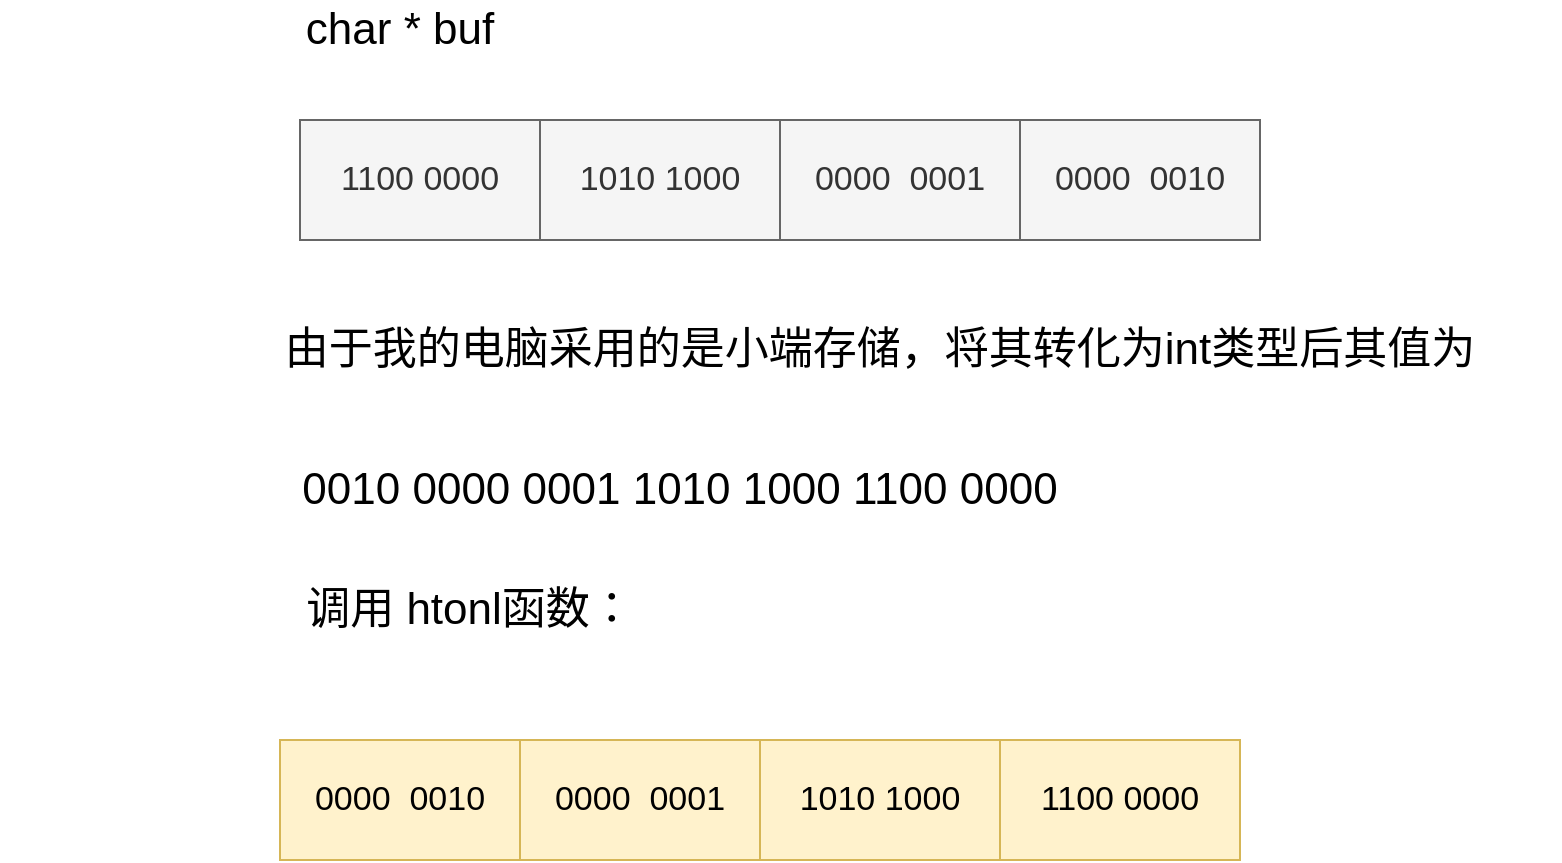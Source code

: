 <mxfile version="20.3.0" type="device" pages="5"><diagram id="teZ04bKN4D9VlI8UIfRe" name="第 1 页"><mxGraphModel dx="2692" dy="641" grid="1" gridSize="10" guides="1" tooltips="1" connect="1" arrows="1" fold="1" page="1" pageScale="1" pageWidth="1654" pageHeight="2336" math="0" shadow="0"><root><mxCell id="0"/><mxCell id="1" parent="0"/><mxCell id="npCF2Qm6-DMERNVDEIg3-1" value="1100 0000" style="rounded=0;whiteSpace=wrap;html=1;fontSize=17;fillColor=#f5f5f5;strokeColor=#666666;fontColor=#333333;" parent="1" vertex="1"><mxGeometry x="110" y="150" width="120" height="60" as="geometry"/></mxCell><mxCell id="npCF2Qm6-DMERNVDEIg3-2" value="1010 1000" style="rounded=0;whiteSpace=wrap;html=1;fontSize=17;fillColor=#f5f5f5;strokeColor=#666666;fontColor=#333333;" parent="1" vertex="1"><mxGeometry x="230" y="150" width="120" height="60" as="geometry"/></mxCell><mxCell id="npCF2Qm6-DMERNVDEIg3-3" value="0000&amp;nbsp; 0001" style="rounded=0;whiteSpace=wrap;html=1;fontSize=17;fillColor=#f5f5f5;strokeColor=#666666;fontColor=#333333;" parent="1" vertex="1"><mxGeometry x="350" y="150" width="120" height="60" as="geometry"/></mxCell><mxCell id="npCF2Qm6-DMERNVDEIg3-4" value="0000&amp;nbsp; 0010" style="rounded=0;whiteSpace=wrap;html=1;fontSize=17;fillColor=#f5f5f5;strokeColor=#666666;fontColor=#333333;" parent="1" vertex="1"><mxGeometry x="470" y="150" width="120" height="60" as="geometry"/></mxCell><mxCell id="npCF2Qm6-DMERNVDEIg3-5" value="&lt;font style=&quot;font-size: 22px;&quot;&gt;char * buf&lt;/font&gt;" style="text;html=1;strokeColor=none;fillColor=none;align=center;verticalAlign=middle;whiteSpace=wrap;rounded=0;fontSize=17;" parent="1" vertex="1"><mxGeometry x="100" y="90" width="120" height="30" as="geometry"/></mxCell><mxCell id="npCF2Qm6-DMERNVDEIg3-6" value="由于我的电脑采用的是小端存储，将其转化为int类型后其值为" style="text;html=1;strokeColor=none;fillColor=none;align=center;verticalAlign=middle;whiteSpace=wrap;rounded=0;fontSize=22;" parent="1" vertex="1"><mxGeometry x="60" y="220" width="680" height="90" as="geometry"/></mxCell><mxCell id="npCF2Qm6-DMERNVDEIg3-8" value="0010 0000 0001 1010 1000 1100 0000" style="text;html=1;strokeColor=none;fillColor=none;align=center;verticalAlign=middle;whiteSpace=wrap;rounded=0;fontSize=22;" parent="1" vertex="1"><mxGeometry x="-40" y="320" width="680" height="30" as="geometry"/></mxCell><mxCell id="npCF2Qm6-DMERNVDEIg3-9" value="调用 htonl函数：&lt;br&gt;" style="text;html=1;strokeColor=none;fillColor=none;align=center;verticalAlign=middle;whiteSpace=wrap;rounded=0;fontSize=22;" parent="1" vertex="1"><mxGeometry x="50" y="380" width="290" height="30" as="geometry"/></mxCell><mxCell id="npCF2Qm6-DMERNVDEIg3-14" value="1100 0000" style="rounded=0;whiteSpace=wrap;html=1;fontSize=17;fillColor=#fff2cc;strokeColor=#d6b656;" parent="1" vertex="1"><mxGeometry x="460" y="460" width="120" height="60" as="geometry"/></mxCell><mxCell id="npCF2Qm6-DMERNVDEIg3-15" value="1010 1000" style="rounded=0;whiteSpace=wrap;html=1;fontSize=17;fillColor=#fff2cc;strokeColor=#d6b656;" parent="1" vertex="1"><mxGeometry x="340" y="460" width="120" height="60" as="geometry"/></mxCell><mxCell id="npCF2Qm6-DMERNVDEIg3-16" value="0000&amp;nbsp; 0001" style="rounded=0;whiteSpace=wrap;html=1;fontSize=17;fillColor=#fff2cc;strokeColor=#d6b656;" parent="1" vertex="1"><mxGeometry x="220" y="460" width="120" height="60" as="geometry"/></mxCell><mxCell id="npCF2Qm6-DMERNVDEIg3-17" value="0000&amp;nbsp; 0010" style="rounded=0;whiteSpace=wrap;html=1;fontSize=17;fillColor=#fff2cc;strokeColor=#d6b656;" parent="1" vertex="1"><mxGeometry x="100" y="460" width="120" height="60" as="geometry"/></mxCell></root></mxGraphModel></diagram><diagram id="7O8yYb9lo1jGYOrOEoE0" name="第 2 页"><mxGraphModel dx="2692" dy="641" grid="1" gridSize="10" guides="1" tooltips="1" connect="1" arrows="1" fold="1" page="1" pageScale="1" pageWidth="1654" pageHeight="2336" math="0" shadow="0"><root><mxCell id="0"/><mxCell id="1" parent="0"/><mxCell id="6-n15UOXJULr8ycjE3k_-14" style="edgeStyle=orthogonalEdgeStyle;rounded=0;orthogonalLoop=1;jettySize=auto;html=1;entryX=0;entryY=0.44;entryDx=0;entryDy=0;entryPerimeter=0;fontSize=19;" parent="1" source="6-n15UOXJULr8ycjE3k_-1" target="6-n15UOXJULr8ycjE3k_-2" edge="1"><mxGeometry relative="1" as="geometry"/></mxCell><mxCell id="6-n15UOXJULr8ycjE3k_-2" value="内核" style="rounded=0;whiteSpace=wrap;html=1;fontSize=19;fillColor=#f8cecc;strokeColor=#b85450;" parent="1" vertex="1"><mxGeometry x="340" y="485" width="130" height="250" as="geometry"/></mxCell><mxCell id="6-n15UOXJULr8ycjE3k_-3" value="&lt;b&gt;&lt;font style=&quot;font-size: 24px;&quot;&gt;select&lt;/font&gt;&lt;/b&gt;" style="text;html=1;strokeColor=none;fillColor=none;align=center;verticalAlign=middle;whiteSpace=wrap;rounded=0;fontSize=19;" parent="1" vertex="1"><mxGeometry x="360" y="430" width="70" height="30" as="geometry"/></mxCell><mxCell id="6-n15UOXJULr8ycjE3k_-30" value="" style="shape=table;html=1;whiteSpace=wrap;startSize=0;container=1;collapsible=0;childLayout=tableLayout;fontSize=19;" parent="1" vertex="1"><mxGeometry x="640" y="250" width="540" height="40" as="geometry"/></mxCell><mxCell id="6-n15UOXJULr8ycjE3k_-31" value="" style="shape=tableRow;horizontal=0;startSize=0;swimlaneHead=0;swimlaneBody=0;top=0;left=0;bottom=0;right=0;collapsible=0;dropTarget=0;fillColor=none;points=[[0,0.5],[1,0.5]];portConstraint=eastwest;fontSize=19;" parent="6-n15UOXJULr8ycjE3k_-30" vertex="1"><mxGeometry width="540" height="40" as="geometry"/></mxCell><mxCell id="6-n15UOXJULr8ycjE3k_-32" value="0" style="shape=partialRectangle;html=1;whiteSpace=wrap;connectable=0;fillColor=none;top=0;left=0;bottom=0;right=0;overflow=hidden;fontSize=19;" parent="6-n15UOXJULr8ycjE3k_-31" vertex="1"><mxGeometry width="30" height="40" as="geometry"><mxRectangle width="30" height="40" as="alternateBounds"/></mxGeometry></mxCell><mxCell id="6-n15UOXJULr8ycjE3k_-33" value="0" style="shape=partialRectangle;html=1;whiteSpace=wrap;connectable=0;fillColor=none;top=0;left=0;bottom=0;right=0;overflow=hidden;fontSize=19;" parent="6-n15UOXJULr8ycjE3k_-31" vertex="1"><mxGeometry x="30" width="30" height="40" as="geometry"><mxRectangle width="30" height="40" as="alternateBounds"/></mxGeometry></mxCell><mxCell id="6-n15UOXJULr8ycjE3k_-34" value="0" style="shape=partialRectangle;html=1;whiteSpace=wrap;connectable=0;fillColor=none;top=0;left=0;bottom=0;right=0;overflow=hidden;fontSize=19;" parent="6-n15UOXJULr8ycjE3k_-31" vertex="1"><mxGeometry x="60" width="30" height="40" as="geometry"><mxRectangle width="30" height="40" as="alternateBounds"/></mxGeometry></mxCell><mxCell id="6-n15UOXJULr8ycjE3k_-47" value="0" style="shape=partialRectangle;html=1;whiteSpace=wrap;connectable=0;fillColor=none;top=0;left=0;bottom=0;right=0;overflow=hidden;fontSize=19;" parent="6-n15UOXJULr8ycjE3k_-31" vertex="1"><mxGeometry x="90" width="30" height="40" as="geometry"><mxRectangle width="30" height="40" as="alternateBounds"/></mxGeometry></mxCell><mxCell id="6-n15UOXJULr8ycjE3k_-48" value="1" style="shape=partialRectangle;html=1;whiteSpace=wrap;connectable=0;fillColor=#dae8fc;top=0;left=0;bottom=0;right=0;overflow=hidden;fontSize=19;strokeColor=#6c8ebf;" parent="6-n15UOXJULr8ycjE3k_-31" vertex="1"><mxGeometry x="120" width="30" height="40" as="geometry"><mxRectangle width="30" height="40" as="alternateBounds"/></mxGeometry></mxCell><mxCell id="6-n15UOXJULr8ycjE3k_-49" value="1" style="shape=partialRectangle;html=1;whiteSpace=wrap;connectable=0;fillColor=#dae8fc;top=0;left=0;bottom=0;right=0;overflow=hidden;fontSize=19;strokeColor=#6c8ebf;" parent="6-n15UOXJULr8ycjE3k_-31" vertex="1"><mxGeometry x="150" width="30" height="40" as="geometry"><mxRectangle width="30" height="40" as="alternateBounds"/></mxGeometry></mxCell><mxCell id="6-n15UOXJULr8ycjE3k_-50" value="1" style="shape=partialRectangle;html=1;whiteSpace=wrap;connectable=0;fillColor=#dae8fc;top=0;left=0;bottom=0;right=0;overflow=hidden;fontSize=19;strokeColor=#6c8ebf;" parent="6-n15UOXJULr8ycjE3k_-31" vertex="1"><mxGeometry x="180" width="30" height="40" as="geometry"><mxRectangle width="30" height="40" as="alternateBounds"/></mxGeometry></mxCell><mxCell id="6-n15UOXJULr8ycjE3k_-51" value="1" style="shape=partialRectangle;html=1;whiteSpace=wrap;connectable=0;fillColor=#dae8fc;top=0;left=0;bottom=0;right=0;overflow=hidden;fontSize=19;strokeColor=#6c8ebf;" parent="6-n15UOXJULr8ycjE3k_-31" vertex="1"><mxGeometry x="210" width="30" height="40" as="geometry"><mxRectangle width="30" height="40" as="alternateBounds"/></mxGeometry></mxCell><mxCell id="6-n15UOXJULr8ycjE3k_-52" value="0" style="shape=partialRectangle;html=1;whiteSpace=wrap;connectable=0;fillColor=none;top=0;left=0;bottom=0;right=0;overflow=hidden;fontSize=19;" parent="6-n15UOXJULr8ycjE3k_-31" vertex="1"><mxGeometry x="240" width="30" height="40" as="geometry"><mxRectangle width="30" height="40" as="alternateBounds"/></mxGeometry></mxCell><mxCell id="6-n15UOXJULr8ycjE3k_-53" value="0" style="shape=partialRectangle;html=1;whiteSpace=wrap;connectable=0;fillColor=none;top=0;left=0;bottom=0;right=0;overflow=hidden;fontSize=19;" parent="6-n15UOXJULr8ycjE3k_-31" vertex="1"><mxGeometry x="270" width="30" height="40" as="geometry"><mxRectangle width="30" height="40" as="alternateBounds"/></mxGeometry></mxCell><mxCell id="6-n15UOXJULr8ycjE3k_-54" value="0" style="shape=partialRectangle;html=1;whiteSpace=wrap;connectable=0;fillColor=none;top=0;left=0;bottom=0;right=0;overflow=hidden;fontSize=19;" parent="6-n15UOXJULr8ycjE3k_-31" vertex="1"><mxGeometry x="300" width="30" height="40" as="geometry"><mxRectangle width="30" height="40" as="alternateBounds"/></mxGeometry></mxCell><mxCell id="6-n15UOXJULr8ycjE3k_-55" value="..." style="shape=partialRectangle;html=1;whiteSpace=wrap;connectable=0;fillColor=none;top=0;left=0;bottom=0;right=0;overflow=hidden;fontSize=19;" parent="6-n15UOXJULr8ycjE3k_-31" vertex="1"><mxGeometry x="330" width="30" height="40" as="geometry"><mxRectangle width="30" height="40" as="alternateBounds"/></mxGeometry></mxCell><mxCell id="6-n15UOXJULr8ycjE3k_-56" value="0" style="shape=partialRectangle;html=1;whiteSpace=wrap;connectable=0;fillColor=none;top=0;left=0;bottom=0;right=0;overflow=hidden;fontSize=19;" parent="6-n15UOXJULr8ycjE3k_-31" vertex="1"><mxGeometry x="360" width="30" height="40" as="geometry"><mxRectangle width="30" height="40" as="alternateBounds"/></mxGeometry></mxCell><mxCell id="6-n15UOXJULr8ycjE3k_-57" value="0" style="shape=partialRectangle;html=1;whiteSpace=wrap;connectable=0;fillColor=none;top=0;left=0;bottom=0;right=0;overflow=hidden;fontSize=19;" parent="6-n15UOXJULr8ycjE3k_-31" vertex="1"><mxGeometry x="390" width="30" height="40" as="geometry"><mxRectangle width="30" height="40" as="alternateBounds"/></mxGeometry></mxCell><mxCell id="6-n15UOXJULr8ycjE3k_-58" value="0" style="shape=partialRectangle;html=1;whiteSpace=wrap;connectable=0;fillColor=none;top=0;left=0;bottom=0;right=0;overflow=hidden;fontSize=19;" parent="6-n15UOXJULr8ycjE3k_-31" vertex="1"><mxGeometry x="420" width="30" height="40" as="geometry"><mxRectangle width="30" height="40" as="alternateBounds"/></mxGeometry></mxCell><mxCell id="6-n15UOXJULr8ycjE3k_-59" value="0" style="shape=partialRectangle;html=1;whiteSpace=wrap;connectable=0;fillColor=none;top=0;left=0;bottom=0;right=0;overflow=hidden;fontSize=19;" parent="6-n15UOXJULr8ycjE3k_-31" vertex="1"><mxGeometry x="450" width="30" height="40" as="geometry"><mxRectangle width="30" height="40" as="alternateBounds"/></mxGeometry></mxCell><mxCell id="6-n15UOXJULr8ycjE3k_-60" value="0" style="shape=partialRectangle;html=1;whiteSpace=wrap;connectable=0;fillColor=none;top=0;left=0;bottom=0;right=0;overflow=hidden;fontSize=19;" parent="6-n15UOXJULr8ycjE3k_-31" vertex="1"><mxGeometry x="480" width="30" height="40" as="geometry"><mxRectangle width="30" height="40" as="alternateBounds"/></mxGeometry></mxCell><mxCell id="6-n15UOXJULr8ycjE3k_-61" value="0" style="shape=partialRectangle;html=1;whiteSpace=wrap;connectable=0;fillColor=none;top=0;left=0;bottom=0;right=0;overflow=hidden;fontSize=19;" parent="6-n15UOXJULr8ycjE3k_-31" vertex="1"><mxGeometry x="510" width="30" height="40" as="geometry"><mxRectangle width="30" height="40" as="alternateBounds"/></mxGeometry></mxCell><mxCell id="6-n15UOXJULr8ycjE3k_-63" value="" style="group" parent="1" vertex="1" connectable="0"><mxGeometry x="500" y="400" width="150" height="420" as="geometry"/></mxCell><mxCell id="6-n15UOXJULr8ycjE3k_-11" value="6" style="text;html=1;strokeColor=none;fillColor=none;align=center;verticalAlign=middle;whiteSpace=wrap;rounded=0;fontSize=19;" parent="6-n15UOXJULr8ycjE3k_-63" vertex="1"><mxGeometry x="54.13" y="215" width="60" height="30" as="geometry"/></mxCell><mxCell id="6-n15UOXJULr8ycjE3k_-65" value="" style="group" parent="6-n15UOXJULr8ycjE3k_-63" vertex="1" connectable="0"><mxGeometry width="150" height="420" as="geometry"/></mxCell><mxCell id="6-n15UOXJULr8ycjE3k_-4" value="" style="rounded=0;whiteSpace=wrap;html=1;fontSize=19;fillColor=#f5f5f5;fontColor=#333333;strokeColor=#666666;" parent="6-n15UOXJULr8ycjE3k_-65" vertex="1"><mxGeometry width="150" height="420" as="geometry"/></mxCell><mxCell id="6-n15UOXJULr8ycjE3k_-64" value="" style="group" parent="6-n15UOXJULr8ycjE3k_-65" vertex="1" connectable="0"><mxGeometry x="35.87" y="20" width="94.13" height="373.75" as="geometry"/></mxCell><mxCell id="6-n15UOXJULr8ycjE3k_-5" value="lfd" style="rounded=0;whiteSpace=wrap;html=1;fontSize=19;" parent="6-n15UOXJULr8ycjE3k_-64" vertex="1"><mxGeometry y="23.75" width="78.261" height="52.5" as="geometry"/></mxCell><mxCell id="6-n15UOXJULr8ycjE3k_-6" value="cfd1" style="rounded=0;whiteSpace=wrap;html=1;fontSize=19;" parent="6-n15UOXJULr8ycjE3k_-64" vertex="1"><mxGeometry y="128.75" width="78.261" height="52.5" as="geometry"/></mxCell><mxCell id="6-n15UOXJULr8ycjE3k_-7" value="cfd2" style="rounded=0;whiteSpace=wrap;html=1;fontSize=19;fillColor=#d5e8d4;strokeColor=#82b366;" parent="6-n15UOXJULr8ycjE3k_-64" vertex="1"><mxGeometry y="225" width="78.261" height="52.5" as="geometry"/></mxCell><mxCell id="6-n15UOXJULr8ycjE3k_-8" value="cfd3" style="rounded=0;whiteSpace=wrap;html=1;fontSize=19;fillColor=#d5e8d4;strokeColor=#82b366;" parent="6-n15UOXJULr8ycjE3k_-64" vertex="1"><mxGeometry y="321.25" width="78.261" height="52.5" as="geometry"/></mxCell><mxCell id="6-n15UOXJULr8ycjE3k_-9" value="4" style="text;html=1;strokeColor=none;fillColor=none;align=center;verticalAlign=middle;whiteSpace=wrap;rounded=0;fontSize=19;" parent="6-n15UOXJULr8ycjE3k_-64" vertex="1"><mxGeometry x="34.13" width="60" height="30" as="geometry"/></mxCell><mxCell id="6-n15UOXJULr8ycjE3k_-10" value="5" style="text;html=1;strokeColor=none;fillColor=none;align=center;verticalAlign=middle;whiteSpace=wrap;rounded=0;fontSize=19;" parent="6-n15UOXJULr8ycjE3k_-64" vertex="1"><mxGeometry x="24.13" y="98.75" width="60" height="30" as="geometry"/></mxCell><mxCell id="6-n15UOXJULr8ycjE3k_-13" value="7" style="text;html=1;strokeColor=none;fillColor=none;align=center;verticalAlign=middle;whiteSpace=wrap;rounded=0;fontSize=19;" parent="6-n15UOXJULr8ycjE3k_-64" vertex="1"><mxGeometry x="24.13" y="291.25" width="60" height="30" as="geometry"/></mxCell><mxCell id="6-n15UOXJULr8ycjE3k_-92" value="6" style="text;html=1;strokeColor=none;fillColor=none;align=center;verticalAlign=middle;whiteSpace=wrap;rounded=0;fontSize=24;" parent="6-n15UOXJULr8ycjE3k_-64" vertex="1"><mxGeometry x="18.26" y="195" width="60" height="30" as="geometry"/></mxCell><mxCell id="6-n15UOXJULr8ycjE3k_-93" style="edgeStyle=orthogonalEdgeStyle;rounded=0;orthogonalLoop=1;jettySize=auto;html=1;exitX=0.5;exitY=1;exitDx=0;exitDy=0;entryX=0.75;entryY=1;entryDx=0;entryDy=0;fontSize=24;" parent="6-n15UOXJULr8ycjE3k_-64" source="6-n15UOXJULr8ycjE3k_-92" target="6-n15UOXJULr8ycjE3k_-92" edge="1"><mxGeometry relative="1" as="geometry"/></mxCell><mxCell id="6-n15UOXJULr8ycjE3k_-67" value="old set" style="text;strokeColor=none;fillColor=none;html=1;fontSize=24;fontStyle=1;verticalAlign=middle;align=center;" parent="1" vertex="1"><mxGeometry x="820" y="180" width="100" height="40" as="geometry"/></mxCell><mxCell id="6-n15UOXJULr8ycjE3k_-69" value="" style="shape=table;html=1;whiteSpace=wrap;startSize=0;container=1;collapsible=0;childLayout=tableLayout;fontSize=19;" parent="1" vertex="1"><mxGeometry x="-55" y="230" width="540" height="40" as="geometry"/></mxCell><mxCell id="6-n15UOXJULr8ycjE3k_-70" value="" style="shape=tableRow;horizontal=0;startSize=0;swimlaneHead=0;swimlaneBody=0;top=0;left=0;bottom=0;right=0;collapsible=0;dropTarget=0;fillColor=none;points=[[0,0.5],[1,0.5]];portConstraint=eastwest;fontSize=19;" parent="6-n15UOXJULr8ycjE3k_-69" vertex="1"><mxGeometry width="540" height="40" as="geometry"/></mxCell><mxCell id="6-n15UOXJULr8ycjE3k_-71" value="0" style="shape=partialRectangle;html=1;whiteSpace=wrap;connectable=0;fillColor=none;top=0;left=0;bottom=0;right=0;overflow=hidden;fontSize=19;" parent="6-n15UOXJULr8ycjE3k_-70" vertex="1"><mxGeometry width="30" height="40" as="geometry"><mxRectangle width="30" height="40" as="alternateBounds"/></mxGeometry></mxCell><mxCell id="6-n15UOXJULr8ycjE3k_-72" value="0" style="shape=partialRectangle;html=1;whiteSpace=wrap;connectable=0;fillColor=none;top=0;left=0;bottom=0;right=0;overflow=hidden;fontSize=19;" parent="6-n15UOXJULr8ycjE3k_-70" vertex="1"><mxGeometry x="30" width="30" height="40" as="geometry"><mxRectangle width="30" height="40" as="alternateBounds"/></mxGeometry></mxCell><mxCell id="6-n15UOXJULr8ycjE3k_-73" value="0" style="shape=partialRectangle;html=1;whiteSpace=wrap;connectable=0;fillColor=none;top=0;left=0;bottom=0;right=0;overflow=hidden;fontSize=19;" parent="6-n15UOXJULr8ycjE3k_-70" vertex="1"><mxGeometry x="60" width="30" height="40" as="geometry"><mxRectangle width="30" height="40" as="alternateBounds"/></mxGeometry></mxCell><mxCell id="6-n15UOXJULr8ycjE3k_-74" value="0" style="shape=partialRectangle;html=1;whiteSpace=wrap;connectable=0;fillColor=none;top=0;left=0;bottom=0;right=0;overflow=hidden;fontSize=19;" parent="6-n15UOXJULr8ycjE3k_-70" vertex="1"><mxGeometry x="90" width="30" height="40" as="geometry"><mxRectangle width="30" height="40" as="alternateBounds"/></mxGeometry></mxCell><mxCell id="6-n15UOXJULr8ycjE3k_-75" value="1" style="shape=partialRectangle;html=1;whiteSpace=wrap;connectable=0;fillColor=#dae8fc;top=0;left=0;bottom=0;right=0;overflow=hidden;fontSize=19;strokeColor=#6c8ebf;" parent="6-n15UOXJULr8ycjE3k_-70" vertex="1"><mxGeometry x="120" width="30" height="40" as="geometry"><mxRectangle width="30" height="40" as="alternateBounds"/></mxGeometry></mxCell><mxCell id="6-n15UOXJULr8ycjE3k_-76" value="1" style="shape=partialRectangle;html=1;whiteSpace=wrap;connectable=0;fillColor=#dae8fc;top=0;left=0;bottom=0;right=0;overflow=hidden;fontSize=19;strokeColor=#6c8ebf;" parent="6-n15UOXJULr8ycjE3k_-70" vertex="1"><mxGeometry x="150" width="30" height="40" as="geometry"><mxRectangle width="30" height="40" as="alternateBounds"/></mxGeometry></mxCell><mxCell id="6-n15UOXJULr8ycjE3k_-77" value="1" style="shape=partialRectangle;html=1;whiteSpace=wrap;connectable=0;fillColor=#dae8fc;top=0;left=0;bottom=0;right=0;overflow=hidden;fontSize=19;strokeColor=#6c8ebf;" parent="6-n15UOXJULr8ycjE3k_-70" vertex="1"><mxGeometry x="180" width="30" height="40" as="geometry"><mxRectangle width="30" height="40" as="alternateBounds"/></mxGeometry></mxCell><mxCell id="6-n15UOXJULr8ycjE3k_-78" value="1" style="shape=partialRectangle;html=1;whiteSpace=wrap;connectable=0;fillColor=#dae8fc;top=0;left=0;bottom=0;right=0;overflow=hidden;fontSize=19;strokeColor=#6c8ebf;" parent="6-n15UOXJULr8ycjE3k_-70" vertex="1"><mxGeometry x="210" width="30" height="40" as="geometry"><mxRectangle width="30" height="40" as="alternateBounds"/></mxGeometry></mxCell><mxCell id="6-n15UOXJULr8ycjE3k_-79" value="0" style="shape=partialRectangle;html=1;whiteSpace=wrap;connectable=0;fillColor=none;top=0;left=0;bottom=0;right=0;overflow=hidden;fontSize=19;" parent="6-n15UOXJULr8ycjE3k_-70" vertex="1"><mxGeometry x="240" width="30" height="40" as="geometry"><mxRectangle width="30" height="40" as="alternateBounds"/></mxGeometry></mxCell><mxCell id="6-n15UOXJULr8ycjE3k_-80" value="0" style="shape=partialRectangle;html=1;whiteSpace=wrap;connectable=0;fillColor=none;top=0;left=0;bottom=0;right=0;overflow=hidden;fontSize=19;" parent="6-n15UOXJULr8ycjE3k_-70" vertex="1"><mxGeometry x="270" width="30" height="40" as="geometry"><mxRectangle width="30" height="40" as="alternateBounds"/></mxGeometry></mxCell><mxCell id="6-n15UOXJULr8ycjE3k_-81" value="0" style="shape=partialRectangle;html=1;whiteSpace=wrap;connectable=0;fillColor=none;top=0;left=0;bottom=0;right=0;overflow=hidden;fontSize=19;" parent="6-n15UOXJULr8ycjE3k_-70" vertex="1"><mxGeometry x="300" width="30" height="40" as="geometry"><mxRectangle width="30" height="40" as="alternateBounds"/></mxGeometry></mxCell><mxCell id="6-n15UOXJULr8ycjE3k_-82" value="..." style="shape=partialRectangle;html=1;whiteSpace=wrap;connectable=0;fillColor=none;top=0;left=0;bottom=0;right=0;overflow=hidden;fontSize=19;" parent="6-n15UOXJULr8ycjE3k_-70" vertex="1"><mxGeometry x="330" width="30" height="40" as="geometry"><mxRectangle width="30" height="40" as="alternateBounds"/></mxGeometry></mxCell><mxCell id="6-n15UOXJULr8ycjE3k_-83" value="0" style="shape=partialRectangle;html=1;whiteSpace=wrap;connectable=0;fillColor=none;top=0;left=0;bottom=0;right=0;overflow=hidden;fontSize=19;" parent="6-n15UOXJULr8ycjE3k_-70" vertex="1"><mxGeometry x="360" width="30" height="40" as="geometry"><mxRectangle width="30" height="40" as="alternateBounds"/></mxGeometry></mxCell><mxCell id="6-n15UOXJULr8ycjE3k_-84" value="0" style="shape=partialRectangle;html=1;whiteSpace=wrap;connectable=0;fillColor=none;top=0;left=0;bottom=0;right=0;overflow=hidden;fontSize=19;" parent="6-n15UOXJULr8ycjE3k_-70" vertex="1"><mxGeometry x="390" width="30" height="40" as="geometry"><mxRectangle width="30" height="40" as="alternateBounds"/></mxGeometry></mxCell><mxCell id="6-n15UOXJULr8ycjE3k_-85" value="0" style="shape=partialRectangle;html=1;whiteSpace=wrap;connectable=0;fillColor=none;top=0;left=0;bottom=0;right=0;overflow=hidden;fontSize=19;" parent="6-n15UOXJULr8ycjE3k_-70" vertex="1"><mxGeometry x="420" width="30" height="40" as="geometry"><mxRectangle width="30" height="40" as="alternateBounds"/></mxGeometry></mxCell><mxCell id="6-n15UOXJULr8ycjE3k_-86" value="0" style="shape=partialRectangle;html=1;whiteSpace=wrap;connectable=0;fillColor=none;top=0;left=0;bottom=0;right=0;overflow=hidden;fontSize=19;" parent="6-n15UOXJULr8ycjE3k_-70" vertex="1"><mxGeometry x="450" width="30" height="40" as="geometry"><mxRectangle width="30" height="40" as="alternateBounds"/></mxGeometry></mxCell><mxCell id="6-n15UOXJULr8ycjE3k_-87" value="0" style="shape=partialRectangle;html=1;whiteSpace=wrap;connectable=0;fillColor=none;top=0;left=0;bottom=0;right=0;overflow=hidden;fontSize=19;" parent="6-n15UOXJULr8ycjE3k_-70" vertex="1"><mxGeometry x="480" width="30" height="40" as="geometry"><mxRectangle width="30" height="40" as="alternateBounds"/></mxGeometry></mxCell><mxCell id="6-n15UOXJULr8ycjE3k_-88" value="0" style="shape=partialRectangle;html=1;whiteSpace=wrap;connectable=0;fillColor=none;top=0;left=0;bottom=0;right=0;overflow=hidden;fontSize=19;" parent="6-n15UOXJULr8ycjE3k_-70" vertex="1"><mxGeometry x="510" width="30" height="40" as="geometry"><mxRectangle width="30" height="40" as="alternateBounds"/></mxGeometry></mxCell><mxCell id="6-n15UOXJULr8ycjE3k_-89" value="应用层" style="text;strokeColor=none;fillColor=none;html=1;fontSize=24;fontStyle=1;verticalAlign=middle;align=center;" parent="1" vertex="1"><mxGeometry x="-40" y="180" width="100" height="40" as="geometry"/></mxCell><mxCell id="6-n15UOXJULr8ycjE3k_-94" value="" style="shape=table;html=1;whiteSpace=wrap;startSize=0;container=1;collapsible=0;childLayout=tableLayout;fontSize=19;" parent="1" vertex="1"><mxGeometry x="-40" y="820" width="540" height="40" as="geometry"/></mxCell><mxCell id="6-n15UOXJULr8ycjE3k_-95" value="" style="shape=tableRow;horizontal=0;startSize=0;swimlaneHead=0;swimlaneBody=0;top=0;left=0;bottom=0;right=0;collapsible=0;dropTarget=0;fillColor=none;points=[[0,0.5],[1,0.5]];portConstraint=eastwest;fontSize=19;" parent="6-n15UOXJULr8ycjE3k_-94" vertex="1"><mxGeometry width="540" height="40" as="geometry"/></mxCell><mxCell id="6-n15UOXJULr8ycjE3k_-96" value="0" style="shape=partialRectangle;html=1;whiteSpace=wrap;connectable=0;fillColor=none;top=0;left=0;bottom=0;right=0;overflow=hidden;fontSize=19;" parent="6-n15UOXJULr8ycjE3k_-95" vertex="1"><mxGeometry width="30" height="40" as="geometry"><mxRectangle width="30" height="40" as="alternateBounds"/></mxGeometry></mxCell><mxCell id="6-n15UOXJULr8ycjE3k_-97" value="0" style="shape=partialRectangle;html=1;whiteSpace=wrap;connectable=0;fillColor=none;top=0;left=0;bottom=0;right=0;overflow=hidden;fontSize=19;" parent="6-n15UOXJULr8ycjE3k_-95" vertex="1"><mxGeometry x="30" width="30" height="40" as="geometry"><mxRectangle width="30" height="40" as="alternateBounds"/></mxGeometry></mxCell><mxCell id="6-n15UOXJULr8ycjE3k_-98" value="0" style="shape=partialRectangle;html=1;whiteSpace=wrap;connectable=0;fillColor=none;top=0;left=0;bottom=0;right=0;overflow=hidden;fontSize=19;" parent="6-n15UOXJULr8ycjE3k_-95" vertex="1"><mxGeometry x="60" width="30" height="40" as="geometry"><mxRectangle width="30" height="40" as="alternateBounds"/></mxGeometry></mxCell><mxCell id="6-n15UOXJULr8ycjE3k_-99" value="0" style="shape=partialRectangle;html=1;whiteSpace=wrap;connectable=0;fillColor=none;top=0;left=0;bottom=0;right=0;overflow=hidden;fontSize=19;" parent="6-n15UOXJULr8ycjE3k_-95" vertex="1"><mxGeometry x="90" width="30" height="40" as="geometry"><mxRectangle width="30" height="40" as="alternateBounds"/></mxGeometry></mxCell><mxCell id="6-n15UOXJULr8ycjE3k_-100" value="0" style="shape=partialRectangle;html=1;whiteSpace=wrap;connectable=0;fillColor=#dae8fc;top=0;left=0;bottom=0;right=0;overflow=hidden;fontSize=19;strokeColor=#6c8ebf;" parent="6-n15UOXJULr8ycjE3k_-95" vertex="1"><mxGeometry x="120" width="30" height="40" as="geometry"><mxRectangle width="30" height="40" as="alternateBounds"/></mxGeometry></mxCell><mxCell id="6-n15UOXJULr8ycjE3k_-101" value="0" style="shape=partialRectangle;html=1;whiteSpace=wrap;connectable=0;fillColor=#dae8fc;top=0;left=0;bottom=0;right=0;overflow=hidden;fontSize=19;strokeColor=#6c8ebf;" parent="6-n15UOXJULr8ycjE3k_-95" vertex="1"><mxGeometry x="150" width="30" height="40" as="geometry"><mxRectangle width="30" height="40" as="alternateBounds"/></mxGeometry></mxCell><mxCell id="6-n15UOXJULr8ycjE3k_-102" value="1" style="shape=partialRectangle;html=1;whiteSpace=wrap;connectable=0;fillColor=#dae8fc;top=0;left=0;bottom=0;right=0;overflow=hidden;fontSize=19;strokeColor=#6c8ebf;" parent="6-n15UOXJULr8ycjE3k_-95" vertex="1"><mxGeometry x="180" width="30" height="40" as="geometry"><mxRectangle width="30" height="40" as="alternateBounds"/></mxGeometry></mxCell><mxCell id="6-n15UOXJULr8ycjE3k_-103" value="1" style="shape=partialRectangle;html=1;whiteSpace=wrap;connectable=0;fillColor=#dae8fc;top=0;left=0;bottom=0;right=0;overflow=hidden;fontSize=19;strokeColor=#6c8ebf;" parent="6-n15UOXJULr8ycjE3k_-95" vertex="1"><mxGeometry x="210" width="30" height="40" as="geometry"><mxRectangle width="30" height="40" as="alternateBounds"/></mxGeometry></mxCell><mxCell id="6-n15UOXJULr8ycjE3k_-104" value="0" style="shape=partialRectangle;html=1;whiteSpace=wrap;connectable=0;fillColor=none;top=0;left=0;bottom=0;right=0;overflow=hidden;fontSize=19;" parent="6-n15UOXJULr8ycjE3k_-95" vertex="1"><mxGeometry x="240" width="30" height="40" as="geometry"><mxRectangle width="30" height="40" as="alternateBounds"/></mxGeometry></mxCell><mxCell id="6-n15UOXJULr8ycjE3k_-105" value="0" style="shape=partialRectangle;html=1;whiteSpace=wrap;connectable=0;fillColor=none;top=0;left=0;bottom=0;right=0;overflow=hidden;fontSize=19;" parent="6-n15UOXJULr8ycjE3k_-95" vertex="1"><mxGeometry x="270" width="30" height="40" as="geometry"><mxRectangle width="30" height="40" as="alternateBounds"/></mxGeometry></mxCell><mxCell id="6-n15UOXJULr8ycjE3k_-106" value="0" style="shape=partialRectangle;html=1;whiteSpace=wrap;connectable=0;fillColor=none;top=0;left=0;bottom=0;right=0;overflow=hidden;fontSize=19;" parent="6-n15UOXJULr8ycjE3k_-95" vertex="1"><mxGeometry x="300" width="30" height="40" as="geometry"><mxRectangle width="30" height="40" as="alternateBounds"/></mxGeometry></mxCell><mxCell id="6-n15UOXJULr8ycjE3k_-107" value="..." style="shape=partialRectangle;html=1;whiteSpace=wrap;connectable=0;fillColor=none;top=0;left=0;bottom=0;right=0;overflow=hidden;fontSize=19;" parent="6-n15UOXJULr8ycjE3k_-95" vertex="1"><mxGeometry x="330" width="30" height="40" as="geometry"><mxRectangle width="30" height="40" as="alternateBounds"/></mxGeometry></mxCell><mxCell id="6-n15UOXJULr8ycjE3k_-108" value="0" style="shape=partialRectangle;html=1;whiteSpace=wrap;connectable=0;fillColor=none;top=0;left=0;bottom=0;right=0;overflow=hidden;fontSize=19;" parent="6-n15UOXJULr8ycjE3k_-95" vertex="1"><mxGeometry x="360" width="30" height="40" as="geometry"><mxRectangle width="30" height="40" as="alternateBounds"/></mxGeometry></mxCell><mxCell id="6-n15UOXJULr8ycjE3k_-109" value="0" style="shape=partialRectangle;html=1;whiteSpace=wrap;connectable=0;fillColor=none;top=0;left=0;bottom=0;right=0;overflow=hidden;fontSize=19;" parent="6-n15UOXJULr8ycjE3k_-95" vertex="1"><mxGeometry x="390" width="30" height="40" as="geometry"><mxRectangle width="30" height="40" as="alternateBounds"/></mxGeometry></mxCell><mxCell id="6-n15UOXJULr8ycjE3k_-110" value="0" style="shape=partialRectangle;html=1;whiteSpace=wrap;connectable=0;fillColor=none;top=0;left=0;bottom=0;right=0;overflow=hidden;fontSize=19;" parent="6-n15UOXJULr8ycjE3k_-95" vertex="1"><mxGeometry x="420" width="30" height="40" as="geometry"><mxRectangle width="30" height="40" as="alternateBounds"/></mxGeometry></mxCell><mxCell id="6-n15UOXJULr8ycjE3k_-111" value="0" style="shape=partialRectangle;html=1;whiteSpace=wrap;connectable=0;fillColor=none;top=0;left=0;bottom=0;right=0;overflow=hidden;fontSize=19;" parent="6-n15UOXJULr8ycjE3k_-95" vertex="1"><mxGeometry x="450" width="30" height="40" as="geometry"><mxRectangle width="30" height="40" as="alternateBounds"/></mxGeometry></mxCell><mxCell id="6-n15UOXJULr8ycjE3k_-112" value="0" style="shape=partialRectangle;html=1;whiteSpace=wrap;connectable=0;fillColor=none;top=0;left=0;bottom=0;right=0;overflow=hidden;fontSize=19;" parent="6-n15UOXJULr8ycjE3k_-95" vertex="1"><mxGeometry x="480" width="30" height="40" as="geometry"><mxRectangle width="30" height="40" as="alternateBounds"/></mxGeometry></mxCell><mxCell id="6-n15UOXJULr8ycjE3k_-113" value="0" style="shape=partialRectangle;html=1;whiteSpace=wrap;connectable=0;fillColor=none;top=0;left=0;bottom=0;right=0;overflow=hidden;fontSize=19;" parent="6-n15UOXJULr8ycjE3k_-95" vertex="1"><mxGeometry x="510" width="30" height="40" as="geometry"><mxRectangle width="30" height="40" as="alternateBounds"/></mxGeometry></mxCell><mxCell id="6-n15UOXJULr8ycjE3k_-114" value="" style="endArrow=classic;html=1;rounded=0;fontSize=24;exitX=0.149;exitY=1.006;exitDx=0;exitDy=0;exitPerimeter=0;entryX=0.076;entryY=-0.05;entryDx=0;entryDy=0;entryPerimeter=0;" parent="1" source="6-n15UOXJULr8ycjE3k_-70" target="6-n15UOXJULr8ycjE3k_-95" edge="1"><mxGeometry width="50" height="50" relative="1" as="geometry"><mxPoint x="540" y="600" as="sourcePoint"/><mxPoint x="590" y="550" as="targetPoint"/></mxGeometry></mxCell><mxCell id="6-n15UOXJULr8ycjE3k_-115" value="" style="shape=table;html=1;whiteSpace=wrap;startSize=0;container=1;collapsible=0;childLayout=tableLayout;fontSize=19;" parent="1" vertex="1"><mxGeometry x="50" y="300" width="540" height="40" as="geometry"/></mxCell><mxCell id="6-n15UOXJULr8ycjE3k_-116" value="" style="shape=tableRow;horizontal=0;startSize=0;swimlaneHead=0;swimlaneBody=0;top=0;left=0;bottom=0;right=0;collapsible=0;dropTarget=0;fillColor=none;points=[[0,0.5],[1,0.5]];portConstraint=eastwest;fontSize=19;" parent="6-n15UOXJULr8ycjE3k_-115" vertex="1"><mxGeometry width="540" height="40" as="geometry"/></mxCell><mxCell id="6-n15UOXJULr8ycjE3k_-117" value="0" style="shape=partialRectangle;html=1;whiteSpace=wrap;connectable=0;fillColor=none;top=0;left=0;bottom=0;right=0;overflow=hidden;fontSize=19;" parent="6-n15UOXJULr8ycjE3k_-116" vertex="1"><mxGeometry width="30" height="40" as="geometry"><mxRectangle width="30" height="40" as="alternateBounds"/></mxGeometry></mxCell><mxCell id="6-n15UOXJULr8ycjE3k_-118" value="0" style="shape=partialRectangle;html=1;whiteSpace=wrap;connectable=0;fillColor=none;top=0;left=0;bottom=0;right=0;overflow=hidden;fontSize=19;" parent="6-n15UOXJULr8ycjE3k_-116" vertex="1"><mxGeometry x="30" width="30" height="40" as="geometry"><mxRectangle width="30" height="40" as="alternateBounds"/></mxGeometry></mxCell><mxCell id="6-n15UOXJULr8ycjE3k_-119" value="0" style="shape=partialRectangle;html=1;whiteSpace=wrap;connectable=0;fillColor=none;top=0;left=0;bottom=0;right=0;overflow=hidden;fontSize=19;" parent="6-n15UOXJULr8ycjE3k_-116" vertex="1"><mxGeometry x="60" width="30" height="40" as="geometry"><mxRectangle width="30" height="40" as="alternateBounds"/></mxGeometry></mxCell><mxCell id="6-n15UOXJULr8ycjE3k_-120" value="0" style="shape=partialRectangle;html=1;whiteSpace=wrap;connectable=0;fillColor=none;top=0;left=0;bottom=0;right=0;overflow=hidden;fontSize=19;" parent="6-n15UOXJULr8ycjE3k_-116" vertex="1"><mxGeometry x="90" width="30" height="40" as="geometry"><mxRectangle width="30" height="40" as="alternateBounds"/></mxGeometry></mxCell><mxCell id="6-n15UOXJULr8ycjE3k_-121" value="0" style="shape=partialRectangle;html=1;whiteSpace=wrap;connectable=0;fillColor=#dae8fc;top=0;left=0;bottom=0;right=0;overflow=hidden;fontSize=19;strokeColor=#6c8ebf;" parent="6-n15UOXJULr8ycjE3k_-116" vertex="1"><mxGeometry x="120" width="30" height="40" as="geometry"><mxRectangle width="30" height="40" as="alternateBounds"/></mxGeometry></mxCell><mxCell id="6-n15UOXJULr8ycjE3k_-122" value="0" style="shape=partialRectangle;html=1;whiteSpace=wrap;connectable=0;fillColor=#dae8fc;top=0;left=0;bottom=0;right=0;overflow=hidden;fontSize=19;strokeColor=#6c8ebf;" parent="6-n15UOXJULr8ycjE3k_-116" vertex="1"><mxGeometry x="150" width="30" height="40" as="geometry"><mxRectangle width="30" height="40" as="alternateBounds"/></mxGeometry></mxCell><mxCell id="6-n15UOXJULr8ycjE3k_-123" value="1" style="shape=partialRectangle;html=1;whiteSpace=wrap;connectable=0;fillColor=#dae8fc;top=0;left=0;bottom=0;right=0;overflow=hidden;fontSize=19;strokeColor=#6c8ebf;" parent="6-n15UOXJULr8ycjE3k_-116" vertex="1"><mxGeometry x="180" width="30" height="40" as="geometry"><mxRectangle width="30" height="40" as="alternateBounds"/></mxGeometry></mxCell><mxCell id="6-n15UOXJULr8ycjE3k_-124" value="1" style="shape=partialRectangle;html=1;whiteSpace=wrap;connectable=0;fillColor=#dae8fc;top=0;left=0;bottom=0;right=0;overflow=hidden;fontSize=19;strokeColor=#6c8ebf;" parent="6-n15UOXJULr8ycjE3k_-116" vertex="1"><mxGeometry x="210" width="30" height="40" as="geometry"><mxRectangle width="30" height="40" as="alternateBounds"/></mxGeometry></mxCell><mxCell id="6-n15UOXJULr8ycjE3k_-125" value="0" style="shape=partialRectangle;html=1;whiteSpace=wrap;connectable=0;fillColor=none;top=0;left=0;bottom=0;right=0;overflow=hidden;fontSize=19;" parent="6-n15UOXJULr8ycjE3k_-116" vertex="1"><mxGeometry x="240" width="30" height="40" as="geometry"><mxRectangle width="30" height="40" as="alternateBounds"/></mxGeometry></mxCell><mxCell id="6-n15UOXJULr8ycjE3k_-126" value="0" style="shape=partialRectangle;html=1;whiteSpace=wrap;connectable=0;fillColor=none;top=0;left=0;bottom=0;right=0;overflow=hidden;fontSize=19;" parent="6-n15UOXJULr8ycjE3k_-116" vertex="1"><mxGeometry x="270" width="30" height="40" as="geometry"><mxRectangle width="30" height="40" as="alternateBounds"/></mxGeometry></mxCell><mxCell id="6-n15UOXJULr8ycjE3k_-127" value="0" style="shape=partialRectangle;html=1;whiteSpace=wrap;connectable=0;fillColor=none;top=0;left=0;bottom=0;right=0;overflow=hidden;fontSize=19;" parent="6-n15UOXJULr8ycjE3k_-116" vertex="1"><mxGeometry x="300" width="30" height="40" as="geometry"><mxRectangle width="30" height="40" as="alternateBounds"/></mxGeometry></mxCell><mxCell id="6-n15UOXJULr8ycjE3k_-128" value="..." style="shape=partialRectangle;html=1;whiteSpace=wrap;connectable=0;fillColor=none;top=0;left=0;bottom=0;right=0;overflow=hidden;fontSize=19;" parent="6-n15UOXJULr8ycjE3k_-116" vertex="1"><mxGeometry x="330" width="30" height="40" as="geometry"><mxRectangle width="30" height="40" as="alternateBounds"/></mxGeometry></mxCell><mxCell id="6-n15UOXJULr8ycjE3k_-129" value="0" style="shape=partialRectangle;html=1;whiteSpace=wrap;connectable=0;fillColor=none;top=0;left=0;bottom=0;right=0;overflow=hidden;fontSize=19;" parent="6-n15UOXJULr8ycjE3k_-116" vertex="1"><mxGeometry x="360" width="30" height="40" as="geometry"><mxRectangle width="30" height="40" as="alternateBounds"/></mxGeometry></mxCell><mxCell id="6-n15UOXJULr8ycjE3k_-130" value="0" style="shape=partialRectangle;html=1;whiteSpace=wrap;connectable=0;fillColor=none;top=0;left=0;bottom=0;right=0;overflow=hidden;fontSize=19;" parent="6-n15UOXJULr8ycjE3k_-116" vertex="1"><mxGeometry x="390" width="30" height="40" as="geometry"><mxRectangle width="30" height="40" as="alternateBounds"/></mxGeometry></mxCell><mxCell id="6-n15UOXJULr8ycjE3k_-131" value="0" style="shape=partialRectangle;html=1;whiteSpace=wrap;connectable=0;fillColor=none;top=0;left=0;bottom=0;right=0;overflow=hidden;fontSize=19;" parent="6-n15UOXJULr8ycjE3k_-116" vertex="1"><mxGeometry x="420" width="30" height="40" as="geometry"><mxRectangle width="30" height="40" as="alternateBounds"/></mxGeometry></mxCell><mxCell id="6-n15UOXJULr8ycjE3k_-132" value="0" style="shape=partialRectangle;html=1;whiteSpace=wrap;connectable=0;fillColor=none;top=0;left=0;bottom=0;right=0;overflow=hidden;fontSize=19;" parent="6-n15UOXJULr8ycjE3k_-116" vertex="1"><mxGeometry x="450" width="30" height="40" as="geometry"><mxRectangle width="30" height="40" as="alternateBounds"/></mxGeometry></mxCell><mxCell id="6-n15UOXJULr8ycjE3k_-133" value="0" style="shape=partialRectangle;html=1;whiteSpace=wrap;connectable=0;fillColor=none;top=0;left=0;bottom=0;right=0;overflow=hidden;fontSize=19;" parent="6-n15UOXJULr8ycjE3k_-116" vertex="1"><mxGeometry x="480" width="30" height="40" as="geometry"><mxRectangle width="30" height="40" as="alternateBounds"/></mxGeometry></mxCell><mxCell id="6-n15UOXJULr8ycjE3k_-134" value="0" style="shape=partialRectangle;html=1;whiteSpace=wrap;connectable=0;fillColor=none;top=0;left=0;bottom=0;right=0;overflow=hidden;fontSize=19;" parent="6-n15UOXJULr8ycjE3k_-116" vertex="1"><mxGeometry x="510" width="30" height="40" as="geometry"><mxRectangle width="30" height="40" as="alternateBounds"/></mxGeometry></mxCell><mxCell id="6-n15UOXJULr8ycjE3k_-135" value="" style="endArrow=classic;html=1;rounded=0;fontSize=24;exitX=0.333;exitY=-0.097;exitDx=0;exitDy=0;exitPerimeter=0;" parent="1" source="6-n15UOXJULr8ycjE3k_-94" target="6-n15UOXJULr8ycjE3k_-116" edge="1"><mxGeometry width="50" height="50" relative="1" as="geometry"><mxPoint x="540" y="600" as="sourcePoint"/><mxPoint x="590" y="550" as="targetPoint"/><Array as="points"><mxPoint x="170" y="740"/></Array></mxGeometry></mxCell><mxCell id="6-n15UOXJULr8ycjE3k_-1" value="&lt;font style=&quot;font-size: 19px;&quot;&gt;应用层父进程&lt;/font&gt;" style="rounded=0;whiteSpace=wrap;html=1;fillColor=#f5f5f5;fontColor=#333333;strokeColor=#666666;" parent="1" vertex="1"><mxGeometry x="140" y="565" width="150" height="60" as="geometry"/></mxCell></root></mxGraphModel></diagram><diagram id="IDPB77JTM2v1pAENQw9v" name="第 3 页"><mxGraphModel dx="1038" dy="641" grid="1" gridSize="10" guides="1" tooltips="1" connect="1" arrows="1" fold="1" page="1" pageScale="1" pageWidth="1654" pageHeight="2336" math="0" shadow="0"><root><mxCell id="0"/><mxCell id="1" parent="0"/><mxCell id="pslGUX1Hi8reizd-OZV2-1" value="内核" style="rounded=0;whiteSpace=wrap;html=1;fontSize=19;fillColor=#f8cecc;strokeColor=#b85450;" vertex="1" parent="1"><mxGeometry x="410" y="235" width="130" height="250" as="geometry"/></mxCell><mxCell id="pslGUX1Hi8reizd-OZV2-2" value="" style="group" vertex="1" connectable="0" parent="1"><mxGeometry x="570" y="150" width="150" height="420" as="geometry"/></mxCell><mxCell id="pslGUX1Hi8reizd-OZV2-3" value="6" style="text;html=1;strokeColor=none;fillColor=none;align=center;verticalAlign=middle;whiteSpace=wrap;rounded=0;fontSize=19;" vertex="1" parent="pslGUX1Hi8reizd-OZV2-2"><mxGeometry x="54.13" y="215" width="60" height="30" as="geometry"/></mxCell><mxCell id="pslGUX1Hi8reizd-OZV2-4" value="" style="group" vertex="1" connectable="0" parent="pslGUX1Hi8reizd-OZV2-2"><mxGeometry width="150" height="420" as="geometry"/></mxCell><mxCell id="pslGUX1Hi8reizd-OZV2-5" value="" style="rounded=0;whiteSpace=wrap;html=1;fontSize=19;fillColor=#f5f5f5;fontColor=#333333;strokeColor=#666666;" vertex="1" parent="pslGUX1Hi8reizd-OZV2-4"><mxGeometry width="150" height="420" as="geometry"/></mxCell><mxCell id="pslGUX1Hi8reizd-OZV2-6" value="" style="group" vertex="1" connectable="0" parent="pslGUX1Hi8reizd-OZV2-4"><mxGeometry x="35.87" y="20" width="94.13" height="373.75" as="geometry"/></mxCell><mxCell id="pslGUX1Hi8reizd-OZV2-7" value="lfd" style="rounded=0;whiteSpace=wrap;html=1;fontSize=19;" vertex="1" parent="pslGUX1Hi8reizd-OZV2-6"><mxGeometry y="23.75" width="78.261" height="52.5" as="geometry"/></mxCell><mxCell id="pslGUX1Hi8reizd-OZV2-8" value="cfd1" style="rounded=0;whiteSpace=wrap;html=1;fontSize=19;" vertex="1" parent="pslGUX1Hi8reizd-OZV2-6"><mxGeometry y="128.75" width="78.261" height="52.5" as="geometry"/></mxCell><mxCell id="pslGUX1Hi8reizd-OZV2-9" value="cfd2" style="rounded=0;whiteSpace=wrap;html=1;fontSize=19;fillColor=#d5e8d4;strokeColor=#82b366;" vertex="1" parent="pslGUX1Hi8reizd-OZV2-6"><mxGeometry y="225" width="78.261" height="52.5" as="geometry"/></mxCell><mxCell id="pslGUX1Hi8reizd-OZV2-10" value="cfd3" style="rounded=0;whiteSpace=wrap;html=1;fontSize=19;fillColor=#d5e8d4;strokeColor=#82b366;" vertex="1" parent="pslGUX1Hi8reizd-OZV2-6"><mxGeometry y="321.25" width="78.261" height="52.5" as="geometry"/></mxCell><mxCell id="pslGUX1Hi8reizd-OZV2-11" value="4" style="text;html=1;strokeColor=none;fillColor=none;align=center;verticalAlign=middle;whiteSpace=wrap;rounded=0;fontSize=19;" vertex="1" parent="pslGUX1Hi8reizd-OZV2-6"><mxGeometry x="34.13" width="60" height="30" as="geometry"/></mxCell><mxCell id="pslGUX1Hi8reizd-OZV2-12" value="5" style="text;html=1;strokeColor=none;fillColor=none;align=center;verticalAlign=middle;whiteSpace=wrap;rounded=0;fontSize=19;" vertex="1" parent="pslGUX1Hi8reizd-OZV2-6"><mxGeometry x="24.13" y="98.75" width="60" height="30" as="geometry"/></mxCell><mxCell id="pslGUX1Hi8reizd-OZV2-13" value="7" style="text;html=1;strokeColor=none;fillColor=none;align=center;verticalAlign=middle;whiteSpace=wrap;rounded=0;fontSize=19;" vertex="1" parent="pslGUX1Hi8reizd-OZV2-6"><mxGeometry x="24.13" y="291.25" width="60" height="30" as="geometry"/></mxCell><mxCell id="pslGUX1Hi8reizd-OZV2-14" value="6" style="text;html=1;strokeColor=none;fillColor=none;align=center;verticalAlign=middle;whiteSpace=wrap;rounded=0;fontSize=24;" vertex="1" parent="pslGUX1Hi8reizd-OZV2-6"><mxGeometry x="18.26" y="195" width="60" height="30" as="geometry"/></mxCell><mxCell id="pslGUX1Hi8reizd-OZV2-15" style="edgeStyle=orthogonalEdgeStyle;rounded=0;orthogonalLoop=1;jettySize=auto;html=1;exitX=0.5;exitY=1;exitDx=0;exitDy=0;entryX=0.75;entryY=1;entryDx=0;entryDy=0;fontSize=24;" edge="1" parent="pslGUX1Hi8reizd-OZV2-6" source="pslGUX1Hi8reizd-OZV2-14" target="pslGUX1Hi8reizd-OZV2-14"><mxGeometry relative="1" as="geometry"/></mxCell><mxCell id="pslGUX1Hi8reizd-OZV2-16" value="&lt;font style=&quot;font-size: 19px;&quot;&gt;应用层父进程&lt;/font&gt;" style="rounded=0;whiteSpace=wrap;html=1;fillColor=#f5f5f5;fontColor=#333333;strokeColor=#666666;" vertex="1" parent="1"><mxGeometry x="210" y="315" width="150" height="60" as="geometry"/></mxCell><mxCell id="pslGUX1Hi8reizd-OZV2-17" value="poll" style="text;strokeColor=none;fillColor=none;html=1;fontSize=24;fontStyle=1;verticalAlign=middle;align=center;" vertex="1" parent="1"><mxGeometry x="420" y="180" width="100" height="40" as="geometry"/></mxCell><mxCell id="pslGUX1Hi8reizd-OZV2-19" value="" style="shape=table;html=1;whiteSpace=wrap;startSize=0;container=1;collapsible=0;childLayout=tableLayout;" vertex="1" parent="1"><mxGeometry x="40" y="110" width="390" height="60" as="geometry"/></mxCell><mxCell id="pslGUX1Hi8reizd-OZV2-20" value="" style="shape=tableRow;horizontal=0;startSize=0;swimlaneHead=0;swimlaneBody=0;top=0;left=0;bottom=0;right=0;collapsible=0;dropTarget=0;fillColor=none;points=[[0,0.5],[1,0.5]];portConstraint=eastwest;" vertex="1" parent="pslGUX1Hi8reizd-OZV2-19"><mxGeometry width="390" height="60" as="geometry"/></mxCell><mxCell id="pslGUX1Hi8reizd-OZV2-21" value="" style="shape=partialRectangle;html=1;whiteSpace=wrap;connectable=0;fillColor=none;top=0;left=0;bottom=0;right=0;overflow=hidden;" vertex="1" parent="pslGUX1Hi8reizd-OZV2-20"><mxGeometry width="130" height="60" as="geometry"><mxRectangle width="130" height="60" as="alternateBounds"/></mxGeometry></mxCell><mxCell id="pslGUX1Hi8reizd-OZV2-22" value="" style="shape=partialRectangle;html=1;whiteSpace=wrap;connectable=0;fillColor=none;top=0;left=0;bottom=0;right=0;overflow=hidden;" vertex="1" parent="pslGUX1Hi8reizd-OZV2-20"><mxGeometry x="130" width="130" height="60" as="geometry"><mxRectangle width="130" height="60" as="alternateBounds"/></mxGeometry></mxCell><mxCell id="pslGUX1Hi8reizd-OZV2-23" value="" style="shape=partialRectangle;html=1;whiteSpace=wrap;connectable=0;fillColor=none;top=0;left=0;bottom=0;right=0;overflow=hidden;" vertex="1" parent="pslGUX1Hi8reizd-OZV2-20"><mxGeometry x="260" width="130" height="60" as="geometry"><mxRectangle width="130" height="60" as="alternateBounds"/></mxGeometry></mxCell><mxCell id="pslGUX1Hi8reizd-OZV2-36" value="&lt;font style=&quot;font-size: 16px;&quot;&gt;fd&lt;br&gt;event = read&lt;br&gt;revent = read&lt;br&gt;&lt;/font&gt;" style="text;html=1;strokeColor=none;fillColor=none;align=center;verticalAlign=middle;whiteSpace=wrap;rounded=0;" vertex="1" parent="1"><mxGeometry x="50" y="125" width="100" height="30" as="geometry"/></mxCell><mxCell id="pslGUX1Hi8reizd-OZV2-37" value="" style="shape=table;html=1;whiteSpace=wrap;startSize=0;container=1;collapsible=0;childLayout=tableLayout;" vertex="1" parent="1"><mxGeometry x="30" y="520" width="390" height="80" as="geometry"/></mxCell><mxCell id="pslGUX1Hi8reizd-OZV2-38" value="" style="shape=tableRow;horizontal=0;startSize=0;swimlaneHead=0;swimlaneBody=0;top=0;left=0;bottom=0;right=0;collapsible=0;dropTarget=0;fillColor=none;points=[[0,0.5],[1,0.5]];portConstraint=eastwest;" vertex="1" parent="pslGUX1Hi8reizd-OZV2-37"><mxGeometry width="390" height="80" as="geometry"/></mxCell><mxCell id="pslGUX1Hi8reizd-OZV2-39" value="&lt;span style=&quot;font-size: 16px;&quot;&gt;fd&lt;/span&gt;&lt;br style=&quot;font-size: 16px;&quot;&gt;&lt;span style=&quot;font-size: 16px;&quot;&gt;event = read&lt;/span&gt;&lt;br style=&quot;font-size: 16px;&quot;&gt;&lt;span style=&quot;font-size: 16px;&quot;&gt;revent = read&lt;/span&gt;" style="shape=partialRectangle;html=1;whiteSpace=wrap;connectable=0;fillColor=none;top=0;left=0;bottom=0;right=0;overflow=hidden;" vertex="1" parent="pslGUX1Hi8reizd-OZV2-38"><mxGeometry width="130" height="80" as="geometry"><mxRectangle width="130" height="80" as="alternateBounds"/></mxGeometry></mxCell><mxCell id="pslGUX1Hi8reizd-OZV2-40" value="" style="shape=partialRectangle;html=1;whiteSpace=wrap;connectable=0;fillColor=none;top=0;left=0;bottom=0;right=0;overflow=hidden;" vertex="1" parent="pslGUX1Hi8reizd-OZV2-38"><mxGeometry x="130" width="130" height="80" as="geometry"><mxRectangle width="130" height="80" as="alternateBounds"/></mxGeometry></mxCell><mxCell id="pslGUX1Hi8reizd-OZV2-41" value="" style="shape=partialRectangle;html=1;whiteSpace=wrap;connectable=0;fillColor=none;top=0;left=0;bottom=0;right=0;overflow=hidden;" vertex="1" parent="pslGUX1Hi8reizd-OZV2-38"><mxGeometry x="260" width="130" height="80" as="geometry"><mxRectangle width="130" height="80" as="alternateBounds"/></mxGeometry></mxCell><mxCell id="pslGUX1Hi8reizd-OZV2-42" value="" style="endArrow=classic;html=1;rounded=0;fontSize=16;exitX=0.168;exitY=-0.01;exitDx=0;exitDy=0;exitPerimeter=0;entryX=0.155;entryY=1.02;entryDx=0;entryDy=0;entryPerimeter=0;" edge="1" parent="1" source="pslGUX1Hi8reizd-OZV2-38" target="pslGUX1Hi8reizd-OZV2-20"><mxGeometry width="50" height="50" relative="1" as="geometry"><mxPoint x="500" y="390" as="sourcePoint"/><mxPoint x="550" y="340" as="targetPoint"/></mxGeometry></mxCell><mxCell id="pslGUX1Hi8reizd-OZV2-43" value="拷贝" style="text;html=1;strokeColor=none;fillColor=none;align=center;verticalAlign=middle;whiteSpace=wrap;rounded=0;fontSize=16;" vertex="1" parent="1"><mxGeometry x="20" y="320" width="60" height="30" as="geometry"/></mxCell></root></mxGraphModel></diagram><diagram id="u920SCeb3tZaUTkKGxgh" name="第 4 页"><mxGraphModel dx="1038" dy="641" grid="1" gridSize="10" guides="1" tooltips="1" connect="1" arrows="1" fold="1" page="1" pageScale="1" pageWidth="1654" pageHeight="2336" math="0" shadow="0"><root><mxCell id="0"/><mxCell id="1" parent="0"/><mxCell id="QzmPMMy4eEdyN8CyLUND-3" value="" style="rounded=0;whiteSpace=wrap;html=1;fontSize=16;fillColor=#ffe6cc;strokeColor=#d79b00;" vertex="1" parent="1"><mxGeometry x="290" y="450" width="120" height="60" as="geometry"/></mxCell><mxCell id="QzmPMMy4eEdyN8CyLUND-4" value="epoll" style="text;strokeColor=none;fillColor=none;html=1;fontSize=24;fontStyle=1;verticalAlign=middle;align=center;" vertex="1" parent="1"><mxGeometry x="300" y="410" width="100" height="40" as="geometry"/></mxCell><mxCell id="QzmPMMy4eEdyN8CyLUND-5" value="" style="whiteSpace=wrap;html=1;aspect=fixed;fontSize=16;fillColor=#d5e8d4;strokeColor=#82b366;" vertex="1" parent="1"><mxGeometry x="120" y="440" width="80" height="80" as="geometry"/></mxCell><mxCell id="QzmPMMy4eEdyN8CyLUND-6" value="process" style="text;html=1;strokeColor=none;fillColor=none;align=center;verticalAlign=middle;whiteSpace=wrap;rounded=0;fontSize=16;" vertex="1" parent="1"><mxGeometry x="130" y="410" width="60" height="30" as="geometry"/></mxCell><mxCell id="QzmPMMy4eEdyN8CyLUND-7" value="&lt;b&gt;1.创建一颗红黑树&lt;/b&gt;" style="text;html=1;strokeColor=none;fillColor=none;align=center;verticalAlign=middle;whiteSpace=wrap;rounded=0;fontSize=16;" vertex="1" parent="1"><mxGeometry x="280" y="220" width="180" height="30" as="geometry"/></mxCell><mxCell id="QzmPMMy4eEdyN8CyLUND-8" value="&lt;b&gt;2.将需要的文件描述符上树&lt;/b&gt;" style="text;html=1;strokeColor=none;fillColor=none;align=center;verticalAlign=middle;whiteSpace=wrap;rounded=0;fontSize=16;" vertex="1" parent="1"><mxGeometry x="280" y="270" width="220" height="30" as="geometry"/></mxCell><mxCell id="QzmPMMy4eEdyN8CyLUND-9" value="" style="rounded=0;whiteSpace=wrap;html=1;fontSize=16;fillColor=#f5f5f5;fontColor=#333333;strokeColor=#666666;" vertex="1" parent="1"><mxGeometry x="535" y="200" width="480" height="595" as="geometry"/></mxCell><mxCell id="QzmPMMy4eEdyN8CyLUND-10" value="epfd" style="ellipse;whiteSpace=wrap;html=1;aspect=fixed;fontSize=16;fillColor=#f8cecc;strokeColor=#b85450;" vertex="1" parent="1"><mxGeometry x="740" y="250" width="70" height="70" as="geometry"/></mxCell><mxCell id="QzmPMMy4eEdyN8CyLUND-11" value="lfd" style="ellipse;whiteSpace=wrap;html=1;aspect=fixed;fontSize=16;fillColor=#ffe6cc;strokeColor=#d79b00;" vertex="1" parent="1"><mxGeometry x="660" y="360" width="80" height="80" as="geometry"/></mxCell><mxCell id="QzmPMMy4eEdyN8CyLUND-12" value="cfd" style="ellipse;whiteSpace=wrap;html=1;aspect=fixed;fontSize=16;fillColor=#dae8fc;strokeColor=#6c8ebf;" vertex="1" parent="1"><mxGeometry x="810" y="360" width="80" height="80" as="geometry"/></mxCell><mxCell id="QzmPMMy4eEdyN8CyLUND-16" value="lfd" style="ellipse;whiteSpace=wrap;html=1;aspect=fixed;fontSize=16;fillColor=#dae8fc;strokeColor=#6c8ebf;" vertex="1" parent="1"><mxGeometry x="570" y="490" width="80" height="80" as="geometry"/></mxCell><mxCell id="QzmPMMy4eEdyN8CyLUND-17" value="cfd" style="ellipse;whiteSpace=wrap;html=1;aspect=fixed;fontSize=16;fillColor=#dae8fc;strokeColor=#6c8ebf;" vertex="1" parent="1"><mxGeometry x="710" y="500" width="80" height="80" as="geometry"/></mxCell><mxCell id="QzmPMMy4eEdyN8CyLUND-19" value="" style="endArrow=classic;html=1;rounded=0;fontSize=16;exitX=0;exitY=1;exitDx=0;exitDy=0;" edge="1" parent="1" source="QzmPMMy4eEdyN8CyLUND-10" target="QzmPMMy4eEdyN8CyLUND-11"><mxGeometry width="50" height="50" relative="1" as="geometry"><mxPoint x="500" y="540" as="sourcePoint"/><mxPoint x="550" y="490" as="targetPoint"/></mxGeometry></mxCell><mxCell id="QzmPMMy4eEdyN8CyLUND-20" value="" style="endArrow=classic;html=1;rounded=0;fontSize=16;exitX=1;exitY=1;exitDx=0;exitDy=0;" edge="1" parent="1" source="QzmPMMy4eEdyN8CyLUND-10" target="QzmPMMy4eEdyN8CyLUND-12"><mxGeometry width="50" height="50" relative="1" as="geometry"><mxPoint x="500" y="540" as="sourcePoint"/><mxPoint x="550" y="490" as="targetPoint"/></mxGeometry></mxCell><mxCell id="QzmPMMy4eEdyN8CyLUND-21" value="" style="endArrow=classic;html=1;rounded=0;fontSize=16;exitX=0.305;exitY=0.96;exitDx=0;exitDy=0;exitPerimeter=0;" edge="1" parent="1" source="QzmPMMy4eEdyN8CyLUND-11" target="QzmPMMy4eEdyN8CyLUND-16"><mxGeometry width="50" height="50" relative="1" as="geometry"><mxPoint x="500" y="540" as="sourcePoint"/><mxPoint x="550" y="490" as="targetPoint"/></mxGeometry></mxCell><mxCell id="QzmPMMy4eEdyN8CyLUND-22" value="" style="endArrow=classic;html=1;rounded=0;fontSize=16;exitX=1;exitY=1;exitDx=0;exitDy=0;" edge="1" parent="1" source="QzmPMMy4eEdyN8CyLUND-11" target="QzmPMMy4eEdyN8CyLUND-17"><mxGeometry width="50" height="50" relative="1" as="geometry"><mxPoint x="500" y="540" as="sourcePoint"/><mxPoint x="550" y="490" as="targetPoint"/></mxGeometry></mxCell><mxCell id="QzmPMMy4eEdyN8CyLUND-24" value="&lt;b&gt;3.监听&lt;/b&gt;" style="text;html=1;strokeColor=none;fillColor=none;align=center;verticalAlign=middle;whiteSpace=wrap;rounded=0;fontSize=16;" vertex="1" parent="1"><mxGeometry x="280" y="310" width="60" height="30" as="geometry"/></mxCell><mxCell id="QzmPMMy4eEdyN8CyLUND-25" value="" style="rounded=0;whiteSpace=wrap;html=1;fontSize=16;" vertex="1" parent="1"><mxGeometry x="160" y="550" width="120" height="60" as="geometry"/></mxCell><mxCell id="QzmPMMy4eEdyN8CyLUND-26" value="" style="rounded=0;whiteSpace=wrap;html=1;fontSize=16;" vertex="1" parent="1"><mxGeometry x="2910" y="1460" width="120" height="60" as="geometry"/></mxCell><mxCell id="QzmPMMy4eEdyN8CyLUND-31" style="edgeStyle=orthogonalEdgeStyle;rounded=0;orthogonalLoop=1;jettySize=auto;html=1;exitX=0;exitY=0.5;exitDx=0;exitDy=0;entryX=0.75;entryY=1;entryDx=0;entryDy=0;fontSize=16;" edge="1" parent="1" source="QzmPMMy4eEdyN8CyLUND-27" target="QzmPMMy4eEdyN8CyLUND-25"><mxGeometry relative="1" as="geometry"/></mxCell><mxCell id="QzmPMMy4eEdyN8CyLUND-27" value="lfd" style="rounded=0;whiteSpace=wrap;html=1;fontSize=16;" vertex="1" parent="1"><mxGeometry x="470" y="740" width="60" height="30" as="geometry"/></mxCell><mxCell id="QzmPMMy4eEdyN8CyLUND-28" value="cfd" style="rounded=0;whiteSpace=wrap;html=1;fontSize=16;" vertex="1" parent="1"><mxGeometry x="530" y="740" width="60" height="30" as="geometry"/></mxCell><mxCell id="QzmPMMy4eEdyN8CyLUND-29" value="cfd" style="rounded=0;whiteSpace=wrap;html=1;fontSize=16;" vertex="1" parent="1"><mxGeometry x="590" y="740" width="60" height="30" as="geometry"/></mxCell><mxCell id="QzmPMMy4eEdyN8CyLUND-30" value="" style="rounded=0;whiteSpace=wrap;html=1;fontSize=16;" vertex="1" parent="1"><mxGeometry x="650" y="740" width="60" height="30" as="geometry"/></mxCell><mxCell id="QzmPMMy4eEdyN8CyLUND-32" value="拷贝给应用层" style="text;strokeColor=none;fillColor=none;html=1;fontSize=24;fontStyle=1;verticalAlign=middle;align=center;" vertex="1" parent="1"><mxGeometry x="250" y="650" width="180" height="70" as="geometry"/></mxCell></root></mxGraphModel></diagram><diagram id="I7FspmdWzV8uJzgX1IZc" name="第 5 页"><mxGraphModel dx="1038" dy="641" grid="1" gridSize="10" guides="1" tooltips="1" connect="1" arrows="1" fold="1" page="1" pageScale="1" pageWidth="1654" pageHeight="2336" math="0" shadow="0"><root><mxCell id="0"/><mxCell id="1" parent="0"/><mxCell id="k0s4kOzcqfwGQcUyt5S8-1" value="" style="rounded=0;whiteSpace=wrap;html=1;fontSize=16;fillColor=#f5f5f5;fontColor=#333333;strokeColor=#666666;" vertex="1" parent="1"><mxGeometry x="190" y="150" width="120" height="300" as="geometry"/></mxCell><mxCell id="k0s4kOzcqfwGQcUyt5S8-2" value="" style="rounded=0;whiteSpace=wrap;html=1;fontSize=16;fillColor=#f5f5f5;fontColor=#333333;strokeColor=#666666;" vertex="1" parent="1"><mxGeometry x="670" y="150" width="120" height="300" as="geometry"/></mxCell><mxCell id="k0s4kOzcqfwGQcUyt5S8-3" value="" style="shape=cylinder3;whiteSpace=wrap;html=1;boundedLbl=1;backgroundOutline=1;size=15;fontSize=16;direction=south;fillColor=#f5f5f5;fontColor=#333333;strokeColor=#666666;" vertex="1" parent="1"><mxGeometry x="330" y="230" width="320" height="60" as="geometry"/></mxCell><mxCell id="k0s4kOzcqfwGQcUyt5S8-4" value="父进程" style="text;strokeColor=none;fillColor=none;html=1;fontSize=24;fontStyle=1;verticalAlign=middle;align=center;" vertex="1" parent="1"><mxGeometry x="190" y="100" width="100" height="40" as="geometry"/></mxCell><mxCell id="k0s4kOzcqfwGQcUyt5S8-5" value="子进程" style="text;strokeColor=none;fillColor=none;html=1;fontSize=24;fontStyle=1;verticalAlign=middle;align=center;" vertex="1" parent="1"><mxGeometry x="680" y="100" width="100" height="40" as="geometry"/></mxCell><mxCell id="k0s4kOzcqfwGQcUyt5S8-6" value="管道" style="text;strokeColor=none;fillColor=none;html=1;fontSize=24;fontStyle=1;verticalAlign=middle;align=center;" vertex="1" parent="1"><mxGeometry x="420" y="240" width="100" height="40" as="geometry"/></mxCell><mxCell id="k0s4kOzcqfwGQcUyt5S8-7" value="每5s向管道写数据" style="text;html=1;strokeColor=none;fillColor=none;align=center;verticalAlign=middle;whiteSpace=wrap;rounded=0;fontSize=16;" vertex="1" parent="1"><mxGeometry x="680" y="200" width="100" height="100" as="geometry"/></mxCell><mxCell id="k0s4kOzcqfwGQcUyt5S8-8" value="用epoll去监听pipe，如果监听到fd[0]有变化就去读" style="text;html=1;strokeColor=none;fillColor=none;align=center;verticalAlign=middle;whiteSpace=wrap;rounded=0;fontSize=16;" vertex="1" parent="1"><mxGeometry x="195" y="210" width="95" height="130" as="geometry"/></mxCell><mxCell id="k0s4kOzcqfwGQcUyt5S8-9" value="fd[0]" style="text;strokeColor=none;fillColor=none;html=1;fontSize=24;fontStyle=1;verticalAlign=middle;align=center;" vertex="1" parent="1"><mxGeometry x="300" y="240" width="100" height="40" as="geometry"/></mxCell><mxCell id="k0s4kOzcqfwGQcUyt5S8-10" value="fd[1]" style="text;strokeColor=none;fillColor=none;html=1;fontSize=24;fontStyle=1;verticalAlign=middle;align=center;" vertex="1" parent="1"><mxGeometry x="540" y="240" width="100" height="40" as="geometry"/></mxCell></root></mxGraphModel></diagram></mxfile>